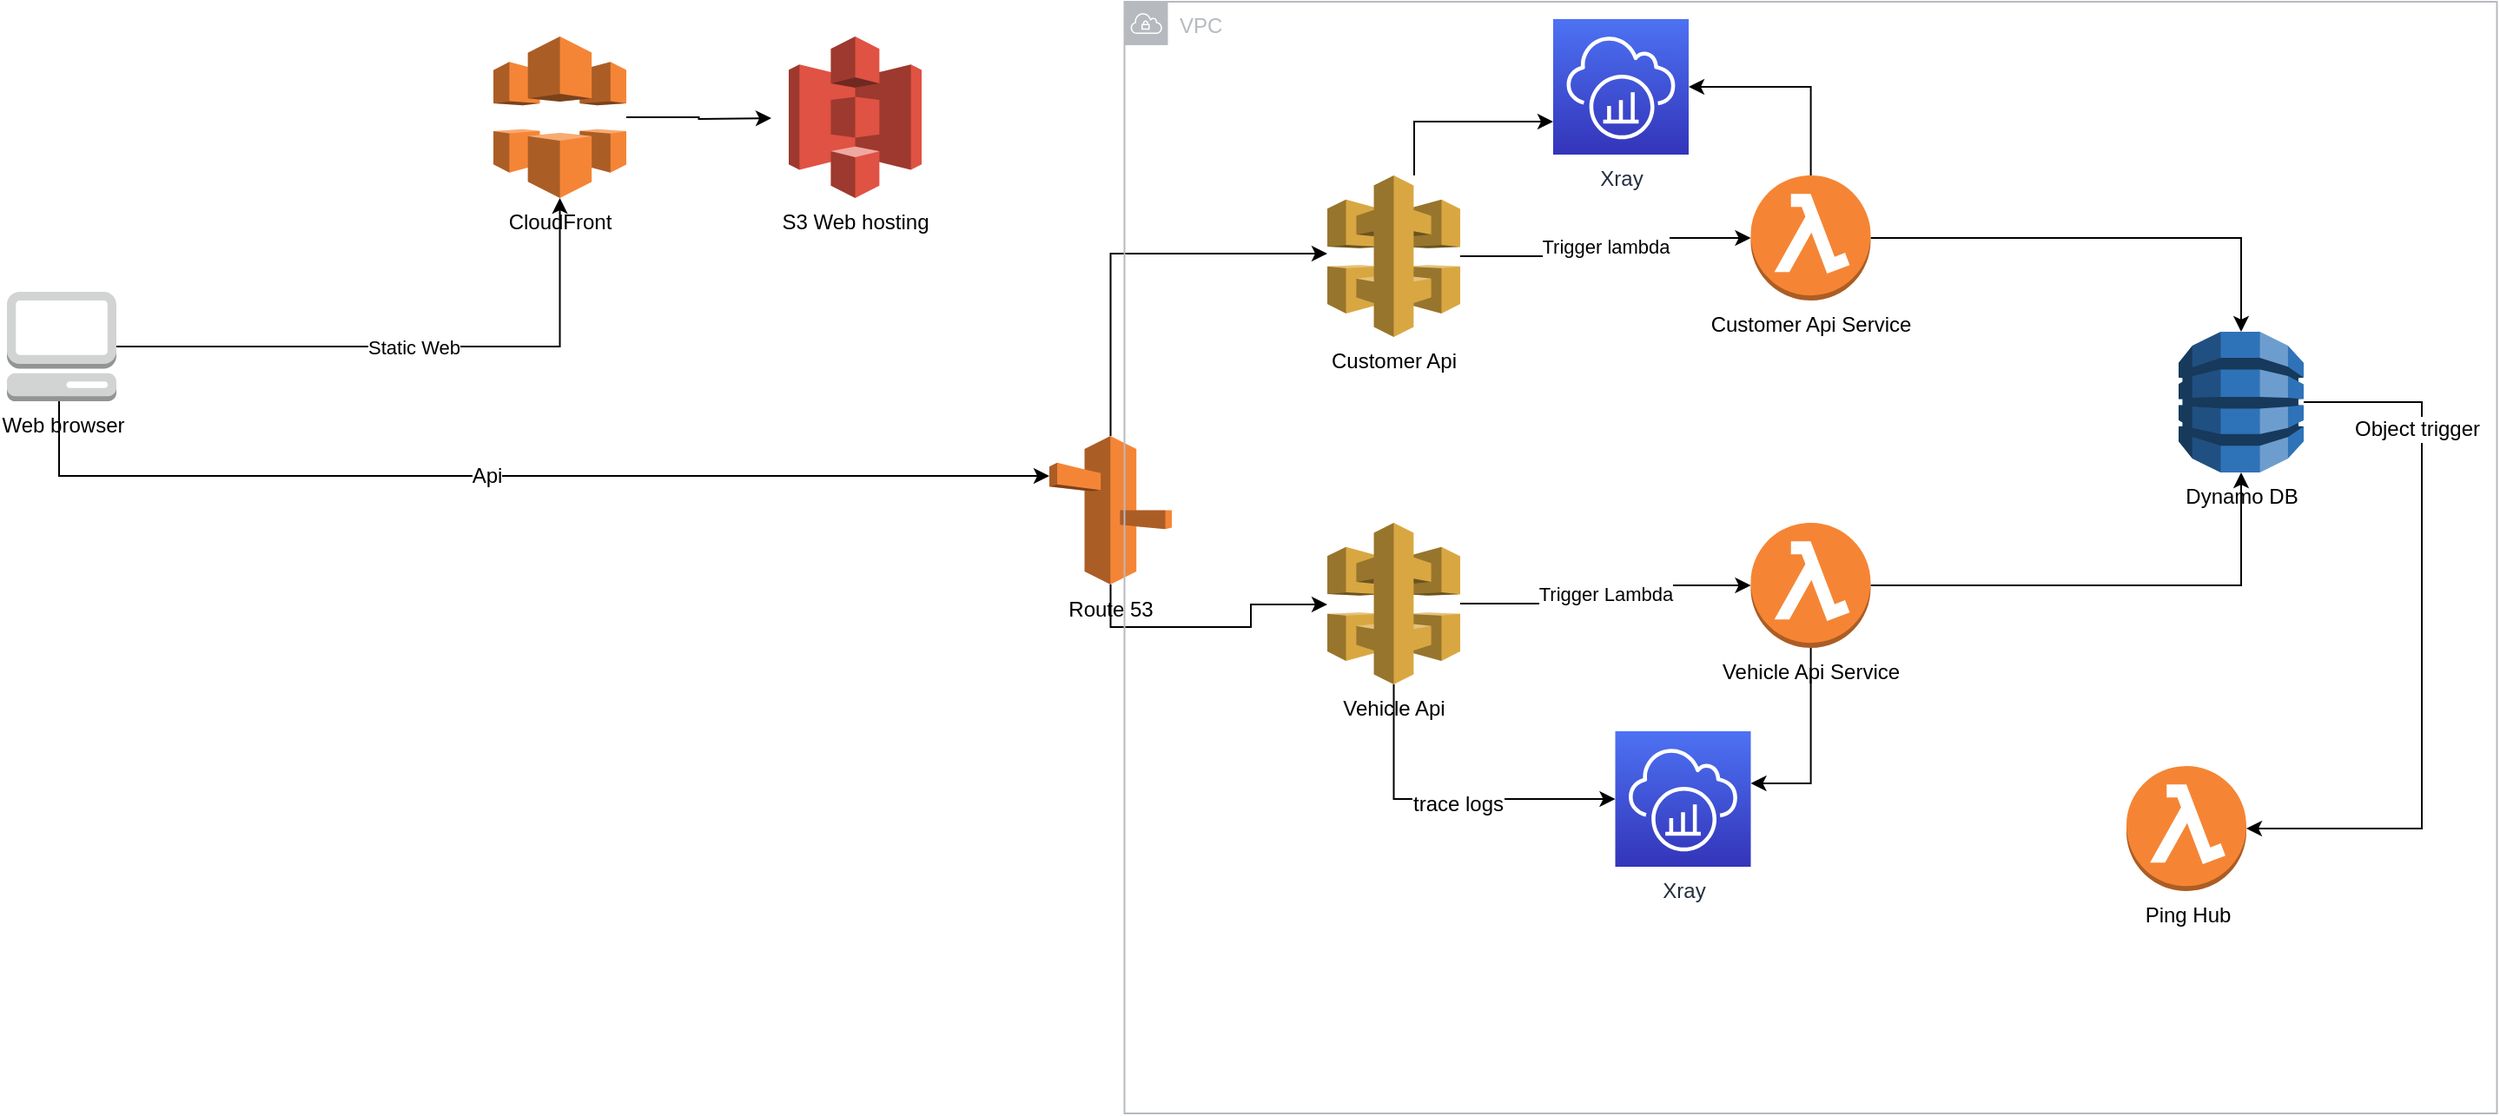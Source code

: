 <mxfile version="12.4.3" type="device" pages="1"><diagram id="XcmJqBM_1hE7yF5BYbzx" name="Page-1"><mxGraphModel dx="2310" dy="1686" grid="1" gridSize="10" guides="1" tooltips="1" connect="1" arrows="1" fold="1" page="1" pageScale="1" pageWidth="850" pageHeight="1100" math="0" shadow="0"><root><mxCell id="0"/><mxCell id="1" parent="0"/><mxCell id="vJQA7hGIoSNbRcaVZDVy-15" style="edgeStyle=orthogonalEdgeStyle;rounded=0;orthogonalLoop=1;jettySize=auto;html=1;" edge="1" parent="1" source="vJQA7hGIoSNbRcaVZDVy-3" target="vJQA7hGIoSNbRcaVZDVy-8"><mxGeometry relative="1" as="geometry"/></mxCell><mxCell id="vJQA7hGIoSNbRcaVZDVy-35" style="edgeStyle=orthogonalEdgeStyle;rounded=0;orthogonalLoop=1;jettySize=auto;html=1;" edge="1" parent="1" source="vJQA7hGIoSNbRcaVZDVy-3" target="vJQA7hGIoSNbRcaVZDVy-25"><mxGeometry relative="1" as="geometry"><Array as="points"><mxPoint x="418" y="430"/></Array></mxGeometry></mxCell><mxCell id="vJQA7hGIoSNbRcaVZDVy-3" value="Vehicle Api Service" style="outlineConnect=0;dashed=0;verticalLabelPosition=bottom;verticalAlign=top;align=center;html=1;shape=mxgraph.aws3.lambda_function;fillColor=#F58534;gradientColor=none;" vertex="1" parent="1"><mxGeometry x="383.75" y="280" width="69" height="72" as="geometry"/></mxCell><mxCell id="vJQA7hGIoSNbRcaVZDVy-14" style="edgeStyle=orthogonalEdgeStyle;rounded=0;orthogonalLoop=1;jettySize=auto;html=1;" edge="1" parent="1" source="vJQA7hGIoSNbRcaVZDVy-7" target="vJQA7hGIoSNbRcaVZDVy-8"><mxGeometry relative="1" as="geometry"/></mxCell><mxCell id="vJQA7hGIoSNbRcaVZDVy-32" style="edgeStyle=orthogonalEdgeStyle;rounded=0;orthogonalLoop=1;jettySize=auto;html=1;" edge="1" parent="1" source="vJQA7hGIoSNbRcaVZDVy-7" target="vJQA7hGIoSNbRcaVZDVy-24"><mxGeometry relative="1" as="geometry"><Array as="points"><mxPoint x="418" y="29"/></Array></mxGeometry></mxCell><mxCell id="vJQA7hGIoSNbRcaVZDVy-7" value="Customer Api Service" style="outlineConnect=0;dashed=0;verticalLabelPosition=bottom;verticalAlign=top;align=center;html=1;shape=mxgraph.aws3.lambda_function;fillColor=#F58534;gradientColor=none;" vertex="1" parent="1"><mxGeometry x="383.75" y="80" width="69" height="72" as="geometry"/></mxCell><mxCell id="vJQA7hGIoSNbRcaVZDVy-20" style="edgeStyle=orthogonalEdgeStyle;rounded=0;orthogonalLoop=1;jettySize=auto;html=1;entryX=1;entryY=0.5;entryDx=0;entryDy=0;entryPerimeter=0;" edge="1" parent="1" source="vJQA7hGIoSNbRcaVZDVy-8" target="vJQA7hGIoSNbRcaVZDVy-18"><mxGeometry relative="1" as="geometry"><Array as="points"><mxPoint x="770" y="211"/><mxPoint x="770" y="456"/></Array></mxGeometry></mxCell><mxCell id="vJQA7hGIoSNbRcaVZDVy-21" value="Object trigger" style="text;html=1;align=center;verticalAlign=middle;resizable=0;points=[];;labelBackgroundColor=#ffffff;" vertex="1" connectable="0" parent="vJQA7hGIoSNbRcaVZDVy-20"><mxGeometry x="-0.686" y="-15" relative="1" as="geometry"><mxPoint as="offset"/></mxGeometry></mxCell><mxCell id="vJQA7hGIoSNbRcaVZDVy-8" value="Dynamo DB" style="outlineConnect=0;dashed=0;verticalLabelPosition=bottom;verticalAlign=top;align=center;html=1;shape=mxgraph.aws3.dynamo_db;fillColor=#2E73B8;gradientColor=none;" vertex="1" parent="1"><mxGeometry x="630" y="170" width="72" height="81" as="geometry"/></mxCell><mxCell id="vJQA7hGIoSNbRcaVZDVy-13" value="Trigger lambda" style="edgeStyle=orthogonalEdgeStyle;rounded=0;orthogonalLoop=1;jettySize=auto;html=1;" edge="1" parent="1" source="vJQA7hGIoSNbRcaVZDVy-9" target="vJQA7hGIoSNbRcaVZDVy-7"><mxGeometry relative="1" as="geometry"/></mxCell><mxCell id="vJQA7hGIoSNbRcaVZDVy-30" style="edgeStyle=orthogonalEdgeStyle;rounded=0;orthogonalLoop=1;jettySize=auto;html=1;" edge="1" parent="1" source="vJQA7hGIoSNbRcaVZDVy-9" target="vJQA7hGIoSNbRcaVZDVy-24"><mxGeometry relative="1" as="geometry"><Array as="points"><mxPoint x="190" y="49"/></Array></mxGeometry></mxCell><mxCell id="vJQA7hGIoSNbRcaVZDVy-9" value="Customer Api" style="outlineConnect=0;dashed=0;verticalLabelPosition=bottom;verticalAlign=top;align=center;html=1;shape=mxgraph.aws3.api_gateway;fillColor=#D9A741;gradientColor=none;" vertex="1" parent="1"><mxGeometry x="140" y="80" width="76.5" height="93" as="geometry"/></mxCell><mxCell id="vJQA7hGIoSNbRcaVZDVy-12" value="Trigger Lambda" style="edgeStyle=orthogonalEdgeStyle;rounded=0;orthogonalLoop=1;jettySize=auto;html=1;" edge="1" parent="1" source="vJQA7hGIoSNbRcaVZDVy-10" target="vJQA7hGIoSNbRcaVZDVy-3"><mxGeometry relative="1" as="geometry"/></mxCell><mxCell id="vJQA7hGIoSNbRcaVZDVy-26" style="edgeStyle=orthogonalEdgeStyle;rounded=0;orthogonalLoop=1;jettySize=auto;html=1;" edge="1" parent="1" source="vJQA7hGIoSNbRcaVZDVy-10" target="vJQA7hGIoSNbRcaVZDVy-25"><mxGeometry relative="1" as="geometry"><Array as="points"><mxPoint x="178" y="439"/></Array></mxGeometry></mxCell><mxCell id="vJQA7hGIoSNbRcaVZDVy-29" value="trace logs" style="text;html=1;align=center;verticalAlign=middle;resizable=0;points=[];;labelBackgroundColor=#ffffff;" vertex="1" connectable="0" parent="vJQA7hGIoSNbRcaVZDVy-26"><mxGeometry x="0.059" y="-3" relative="1" as="geometry"><mxPoint as="offset"/></mxGeometry></mxCell><mxCell id="vJQA7hGIoSNbRcaVZDVy-10" value="Vehicle Api" style="outlineConnect=0;dashed=0;verticalLabelPosition=bottom;verticalAlign=top;align=center;html=1;shape=mxgraph.aws3.api_gateway;fillColor=#D9A741;gradientColor=none;" vertex="1" parent="1"><mxGeometry x="140" y="280" width="76.5" height="93" as="geometry"/></mxCell><mxCell id="vJQA7hGIoSNbRcaVZDVy-18" value="Ping Hub" style="outlineConnect=0;dashed=0;verticalLabelPosition=bottom;verticalAlign=top;align=center;html=1;shape=mxgraph.aws3.lambda_function;fillColor=#F58534;gradientColor=none;" vertex="1" parent="1"><mxGeometry x="600" y="420" width="69" height="72" as="geometry"/></mxCell><mxCell id="vJQA7hGIoSNbRcaVZDVy-24" value="Xray" style="outlineConnect=0;fontColor=#232F3E;gradientColor=#4D72F3;gradientDirection=north;fillColor=#3334B9;strokeColor=#ffffff;dashed=0;verticalLabelPosition=bottom;verticalAlign=top;align=center;html=1;fontSize=12;fontStyle=0;aspect=fixed;shape=mxgraph.aws4.resourceIcon;resIcon=mxgraph.aws4.xray;" vertex="1" parent="1"><mxGeometry x="270" y="-10" width="78" height="78" as="geometry"/></mxCell><mxCell id="vJQA7hGIoSNbRcaVZDVy-25" value="Xray" style="outlineConnect=0;fontColor=#232F3E;gradientColor=#4D72F3;gradientDirection=north;fillColor=#3334B9;strokeColor=#ffffff;dashed=0;verticalLabelPosition=bottom;verticalAlign=top;align=center;html=1;fontSize=12;fontStyle=0;aspect=fixed;shape=mxgraph.aws4.resourceIcon;resIcon=mxgraph.aws4.xray;" vertex="1" parent="1"><mxGeometry x="305.75" y="400" width="78" height="78" as="geometry"/></mxCell><mxCell id="vJQA7hGIoSNbRcaVZDVy-53" style="edgeStyle=orthogonalEdgeStyle;rounded=0;orthogonalLoop=1;jettySize=auto;html=1;" edge="1" parent="1" source="vJQA7hGIoSNbRcaVZDVy-36" target="vJQA7hGIoSNbRcaVZDVy-10"><mxGeometry relative="1" as="geometry"><Array as="points"><mxPoint x="16" y="340"/><mxPoint x="96" y="340"/><mxPoint x="96" y="327"/></Array></mxGeometry></mxCell><mxCell id="vJQA7hGIoSNbRcaVZDVy-54" style="edgeStyle=orthogonalEdgeStyle;rounded=0;orthogonalLoop=1;jettySize=auto;html=1;" edge="1" parent="1" source="vJQA7hGIoSNbRcaVZDVy-36" target="vJQA7hGIoSNbRcaVZDVy-9"><mxGeometry relative="1" as="geometry"><Array as="points"><mxPoint x="16" y="125"/></Array></mxGeometry></mxCell><mxCell id="vJQA7hGIoSNbRcaVZDVy-36" value="Route 53" style="outlineConnect=0;dashed=0;verticalLabelPosition=bottom;verticalAlign=top;align=center;html=1;shape=mxgraph.aws3.route_53;fillColor=#F58536;gradientColor=none;" vertex="1" parent="1"><mxGeometry x="-20" y="230" width="70.5" height="85.5" as="geometry"/></mxCell><mxCell id="vJQA7hGIoSNbRcaVZDVy-39" value="S3 Web hosting" style="outlineConnect=0;dashed=0;verticalLabelPosition=bottom;verticalAlign=top;align=center;html=1;shape=mxgraph.aws3.s3;fillColor=#E05243;gradientColor=none;" vertex="1" parent="1"><mxGeometry x="-170" width="76.5" height="93" as="geometry"/></mxCell><mxCell id="vJQA7hGIoSNbRcaVZDVy-45" style="edgeStyle=orthogonalEdgeStyle;rounded=0;orthogonalLoop=1;jettySize=auto;html=1;" edge="1" parent="1" source="vJQA7hGIoSNbRcaVZDVy-40"><mxGeometry relative="1" as="geometry"><mxPoint x="-180" y="47" as="targetPoint"/></mxGeometry></mxCell><mxCell id="vJQA7hGIoSNbRcaVZDVy-40" value="CloudFront" style="outlineConnect=0;dashed=0;verticalLabelPosition=bottom;verticalAlign=top;align=center;html=1;shape=mxgraph.aws3.cloudfront;fillColor=#F58536;gradientColor=none;" vertex="1" parent="1"><mxGeometry x="-340" width="76.5" height="93" as="geometry"/></mxCell><mxCell id="vJQA7hGIoSNbRcaVZDVy-44" value="Static Web" style="edgeStyle=orthogonalEdgeStyle;rounded=0;orthogonalLoop=1;jettySize=auto;html=1;" edge="1" parent="1" source="vJQA7hGIoSNbRcaVZDVy-41" target="vJQA7hGIoSNbRcaVZDVy-40"><mxGeometry relative="1" as="geometry"/></mxCell><mxCell id="vJQA7hGIoSNbRcaVZDVy-49" style="edgeStyle=orthogonalEdgeStyle;rounded=0;orthogonalLoop=1;jettySize=auto;html=1;" edge="1" parent="1" source="vJQA7hGIoSNbRcaVZDVy-41" target="vJQA7hGIoSNbRcaVZDVy-36"><mxGeometry relative="1" as="geometry"><Array as="points"><mxPoint x="-590" y="253"/></Array></mxGeometry></mxCell><mxCell id="vJQA7hGIoSNbRcaVZDVy-50" value="Api " style="text;html=1;align=center;verticalAlign=middle;resizable=0;points=[];;labelBackgroundColor=#ffffff;" vertex="1" connectable="0" parent="vJQA7hGIoSNbRcaVZDVy-49"><mxGeometry x="-0.059" relative="1" as="geometry"><mxPoint as="offset"/></mxGeometry></mxCell><mxCell id="vJQA7hGIoSNbRcaVZDVy-41" value="Web browser" style="outlineConnect=0;dashed=0;verticalLabelPosition=bottom;verticalAlign=top;align=center;html=1;shape=mxgraph.aws3.management_console;fillColor=#D2D3D3;gradientColor=none;" vertex="1" parent="1"><mxGeometry x="-620" y="147" width="63" height="63" as="geometry"/></mxCell><mxCell id="vJQA7hGIoSNbRcaVZDVy-51" value="VPC" style="outlineConnect=0;gradientColor=none;html=1;whiteSpace=wrap;fontSize=12;fontStyle=0;shape=mxgraph.aws4.group;grIcon=mxgraph.aws4.group_vpc;strokeColor=#B6BABF;fillColor=none;verticalAlign=top;align=left;spacingLeft=30;fontColor=#B6BABF;dashed=0;" vertex="1" parent="1"><mxGeometry x="23.25" y="-20" width="790" height="640" as="geometry"/></mxCell></root></mxGraphModel></diagram></mxfile>